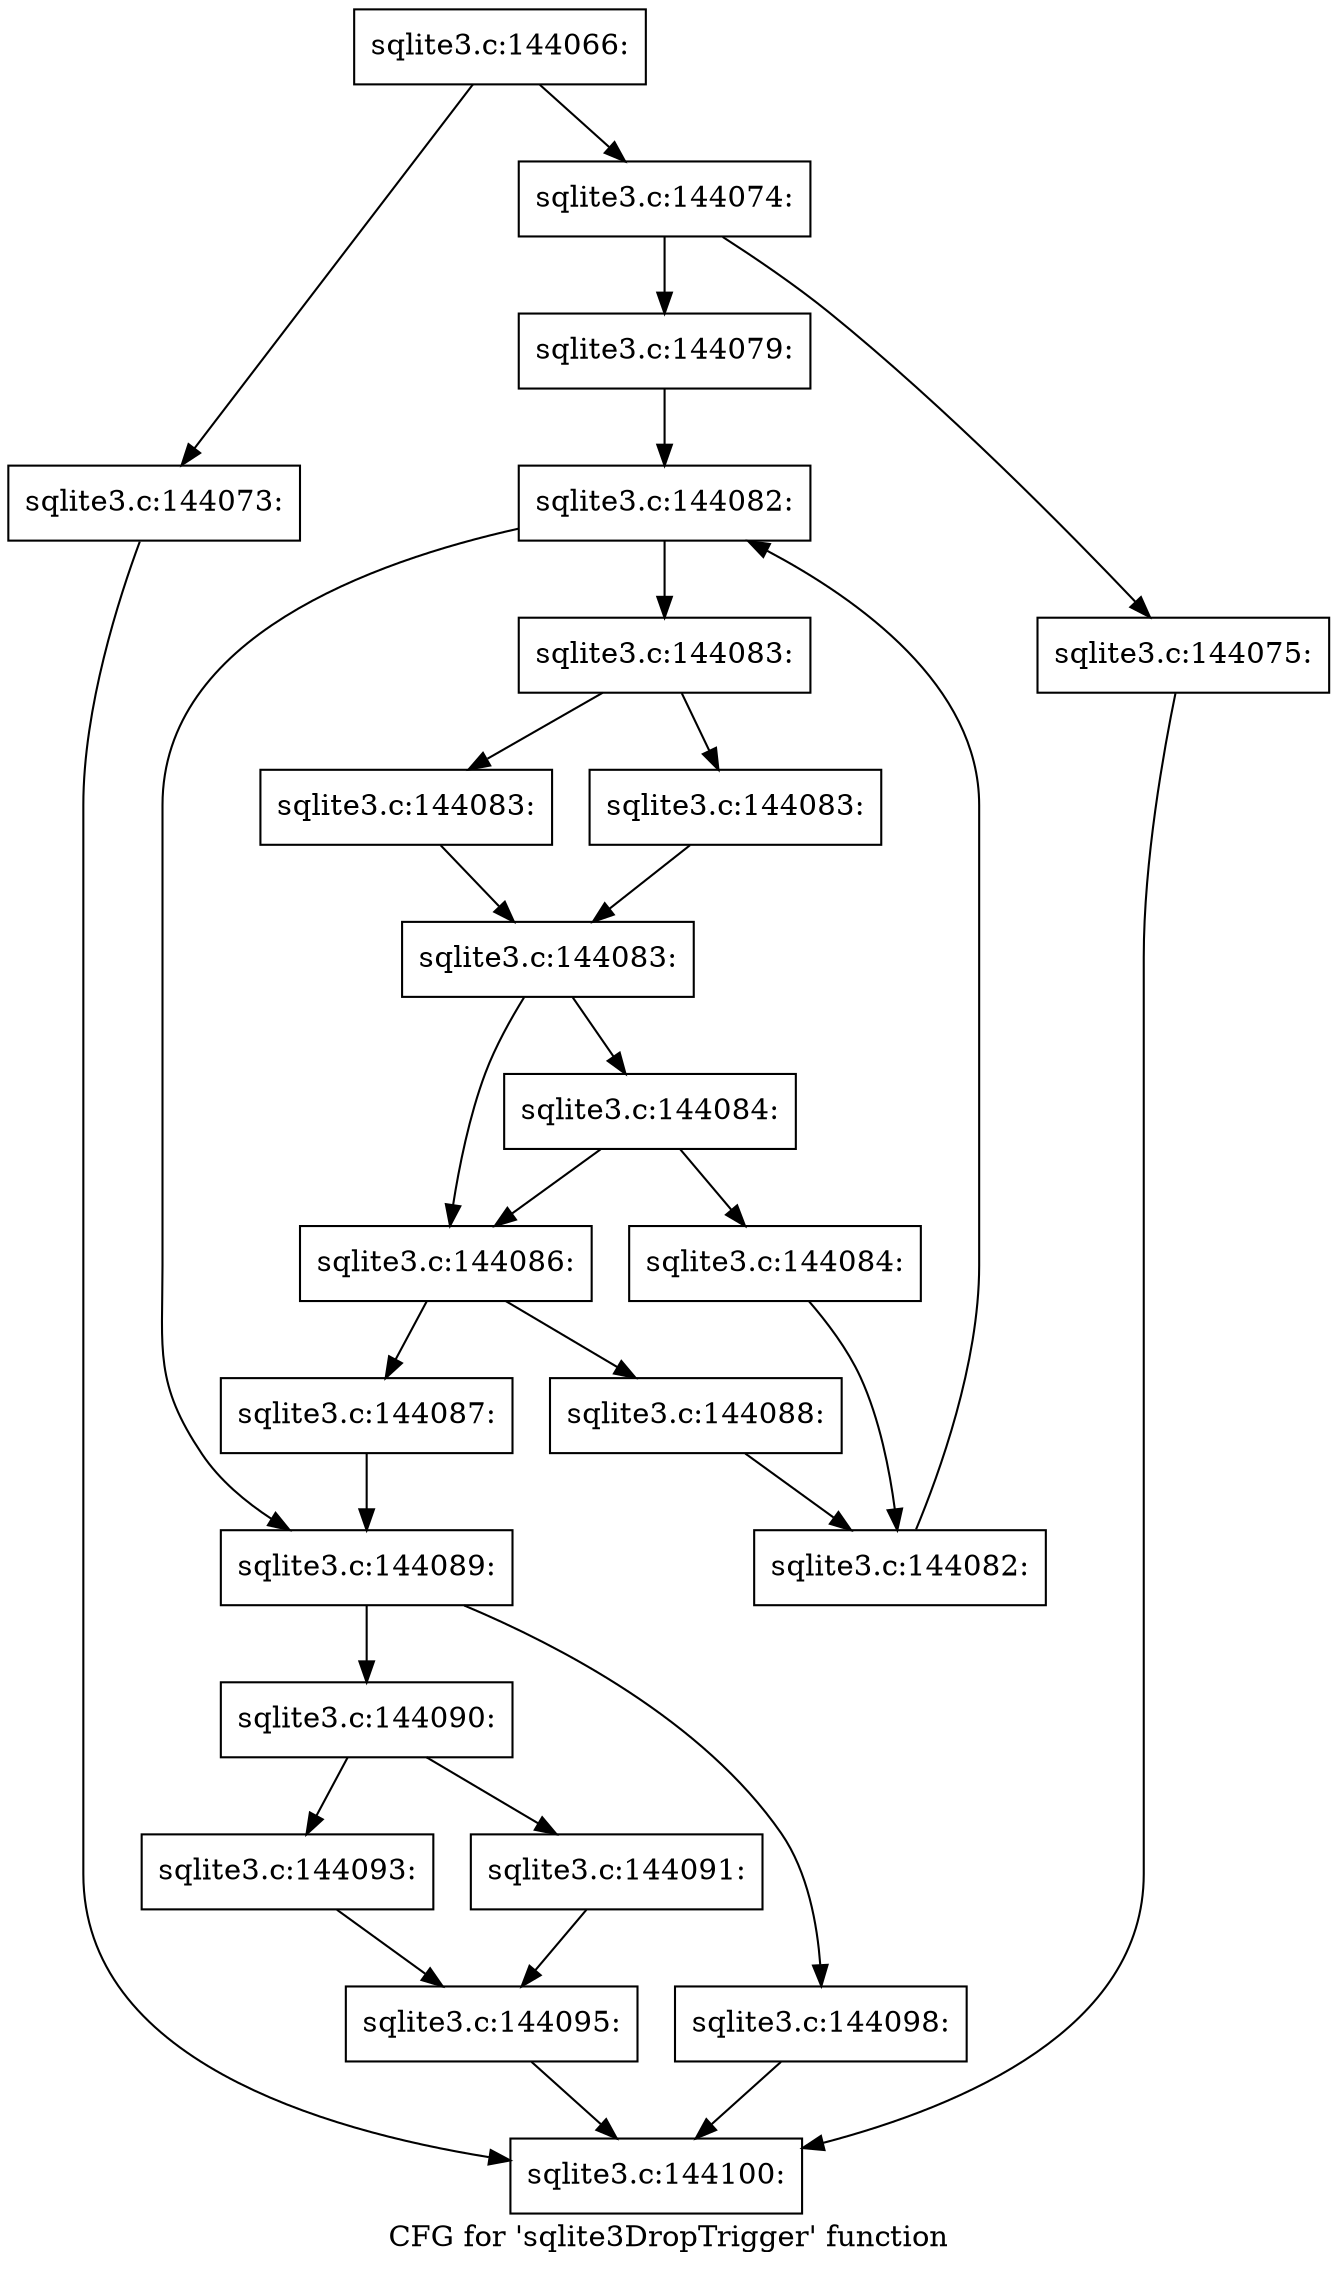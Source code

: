 digraph "CFG for 'sqlite3DropTrigger' function" {
	label="CFG for 'sqlite3DropTrigger' function";

	Node0x55c0fa28f720 [shape=record,label="{sqlite3.c:144066:}"];
	Node0x55c0fa28f720 -> Node0x55c0fa293f30;
	Node0x55c0fa28f720 -> Node0x55c0fa293f80;
	Node0x55c0fa293f30 [shape=record,label="{sqlite3.c:144073:}"];
	Node0x55c0fa293f30 -> Node0x55c0fa294b50;
	Node0x55c0fa293f80 [shape=record,label="{sqlite3.c:144074:}"];
	Node0x55c0fa293f80 -> Node0x55c0fa294ce0;
	Node0x55c0fa293f80 -> Node0x55c0fa294d30;
	Node0x55c0fa294ce0 [shape=record,label="{sqlite3.c:144075:}"];
	Node0x55c0fa294ce0 -> Node0x55c0fa294b50;
	Node0x55c0fa294d30 [shape=record,label="{sqlite3.c:144079:}"];
	Node0x55c0fa294d30 -> Node0x55c0fa295e40;
	Node0x55c0fa295e40 [shape=record,label="{sqlite3.c:144082:}"];
	Node0x55c0fa295e40 -> Node0x55c0fa296060;
	Node0x55c0fa295e40 -> Node0x55c0fa295c90;
	Node0x55c0fa296060 [shape=record,label="{sqlite3.c:144083:}"];
	Node0x55c0fa296060 -> Node0x55c0fa296850;
	Node0x55c0fa296060 -> Node0x55c0fa2968a0;
	Node0x55c0fa296850 [shape=record,label="{sqlite3.c:144083:}"];
	Node0x55c0fa296850 -> Node0x55c0fa2968f0;
	Node0x55c0fa2968a0 [shape=record,label="{sqlite3.c:144083:}"];
	Node0x55c0fa2968a0 -> Node0x55c0fa2968f0;
	Node0x55c0fa2968f0 [shape=record,label="{sqlite3.c:144083:}"];
	Node0x55c0fa2968f0 -> Node0x55c0fa297110;
	Node0x55c0fa2968f0 -> Node0x55c0fa2970c0;
	Node0x55c0fa297110 [shape=record,label="{sqlite3.c:144084:}"];
	Node0x55c0fa297110 -> Node0x55c0fa297070;
	Node0x55c0fa297110 -> Node0x55c0fa2970c0;
	Node0x55c0fa297070 [shape=record,label="{sqlite3.c:144084:}"];
	Node0x55c0fa297070 -> Node0x55c0fa295fd0;
	Node0x55c0fa2970c0 [shape=record,label="{sqlite3.c:144086:}"];
	Node0x55c0fa2970c0 -> Node0x55c0fa2982f0;
	Node0x55c0fa2970c0 -> Node0x55c0fa298340;
	Node0x55c0fa2982f0 [shape=record,label="{sqlite3.c:144087:}"];
	Node0x55c0fa2982f0 -> Node0x55c0fa295c90;
	Node0x55c0fa298340 [shape=record,label="{sqlite3.c:144088:}"];
	Node0x55c0fa298340 -> Node0x55c0fa295fd0;
	Node0x55c0fa295fd0 [shape=record,label="{sqlite3.c:144082:}"];
	Node0x55c0fa295fd0 -> Node0x55c0fa295e40;
	Node0x55c0fa295c90 [shape=record,label="{sqlite3.c:144089:}"];
	Node0x55c0fa295c90 -> Node0x55c0fa298ba0;
	Node0x55c0fa295c90 -> Node0x55c0fa298b50;
	Node0x55c0fa298b50 [shape=record,label="{sqlite3.c:144090:}"];
	Node0x55c0fa298b50 -> Node0x55c0fa298f10;
	Node0x55c0fa298b50 -> Node0x55c0fa298e70;
	Node0x55c0fa298e70 [shape=record,label="{sqlite3.c:144091:}"];
	Node0x55c0fa298e70 -> Node0x55c0fa298ec0;
	Node0x55c0fa298f10 [shape=record,label="{sqlite3.c:144093:}"];
	Node0x55c0fa298f10 -> Node0x55c0fa298ec0;
	Node0x55c0fa298ec0 [shape=record,label="{sqlite3.c:144095:}"];
	Node0x55c0fa298ec0 -> Node0x55c0fa294b50;
	Node0x55c0fa298ba0 [shape=record,label="{sqlite3.c:144098:}"];
	Node0x55c0fa298ba0 -> Node0x55c0fa294b50;
	Node0x55c0fa294b50 [shape=record,label="{sqlite3.c:144100:}"];
}

